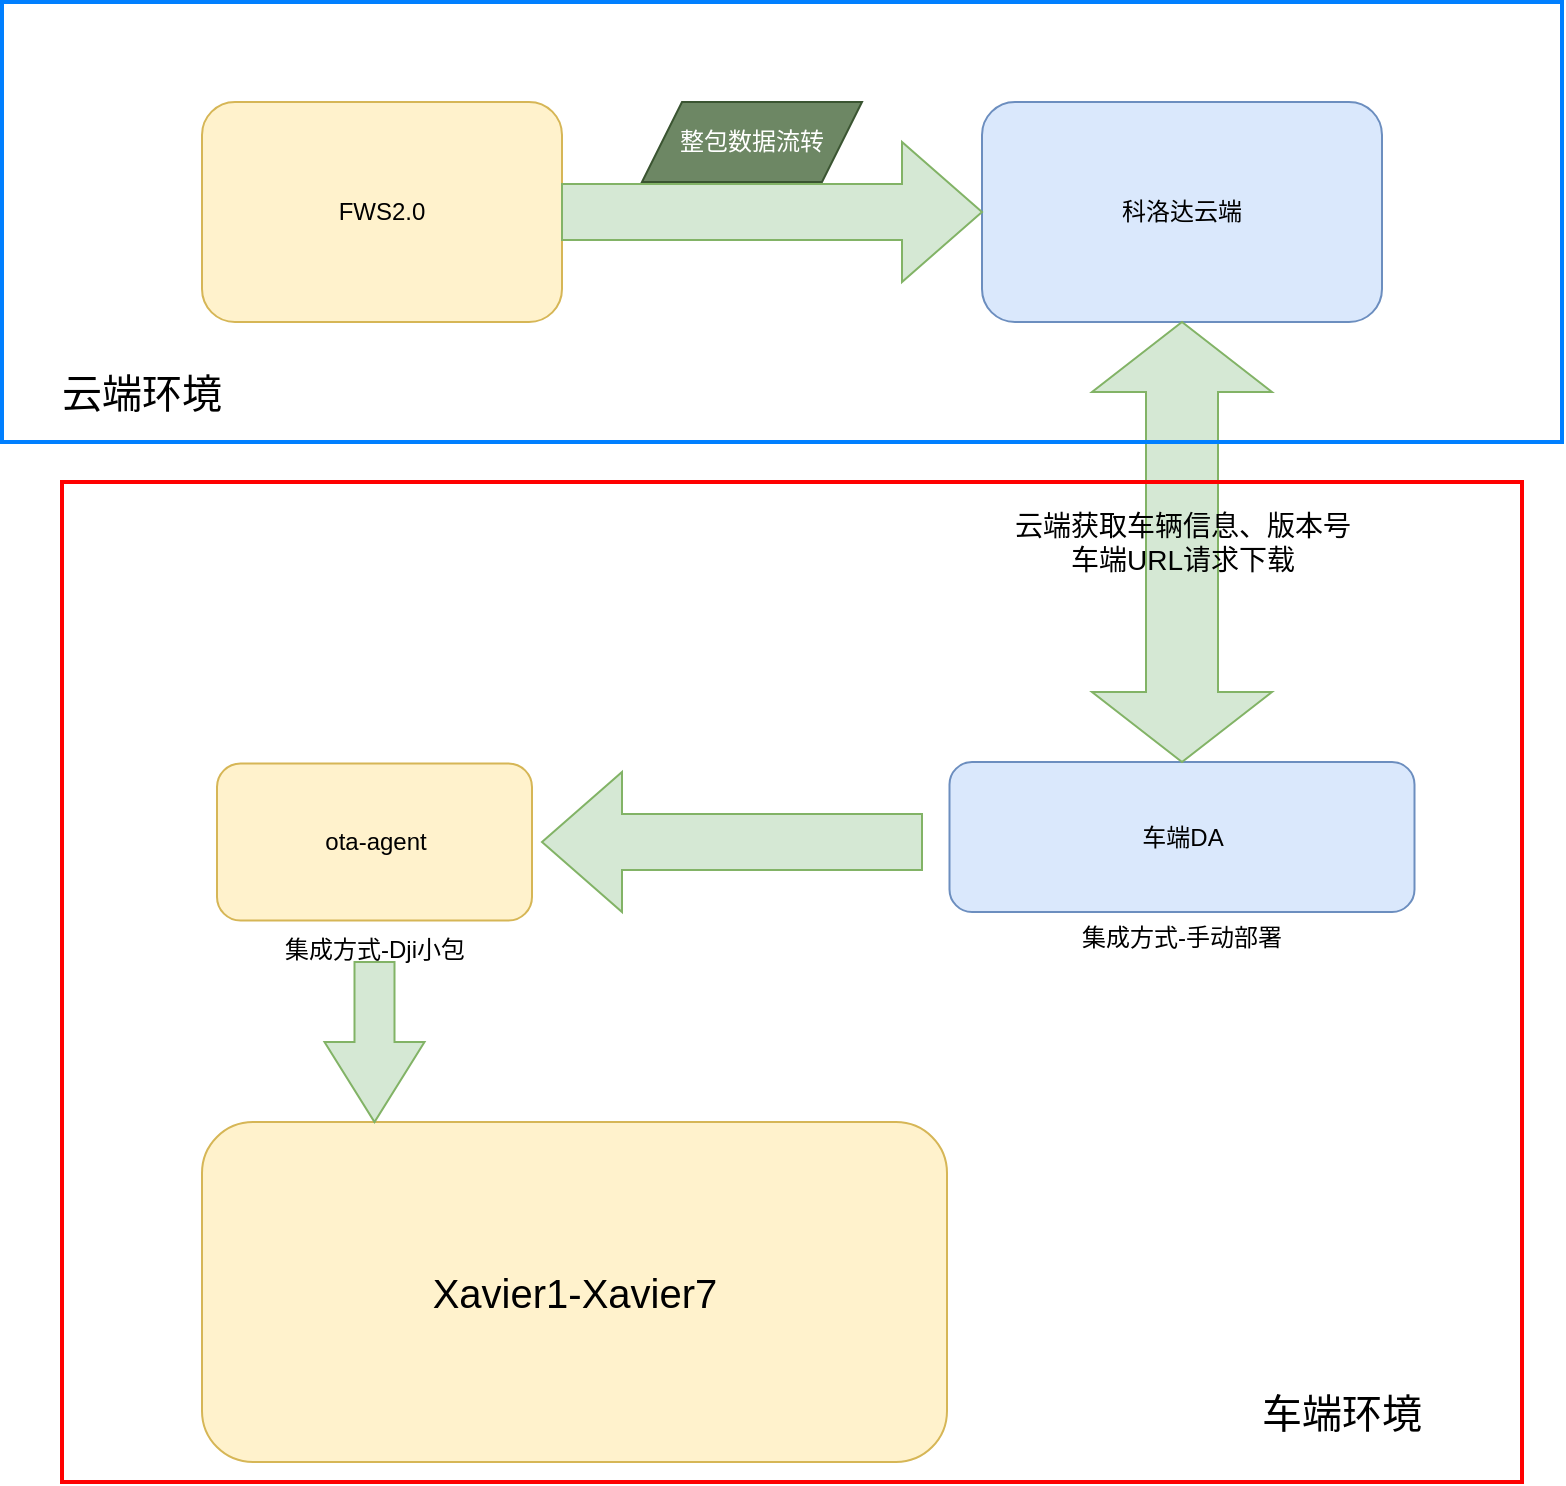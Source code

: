 <mxfile version="15.7.0" type="github">
  <diagram id="xMEIPElQcj9uThGjCPfs" name="第 1 页">
    <mxGraphModel dx="1355" dy="746" grid="1" gridSize="10" guides="1" tooltips="1" connect="1" arrows="1" fold="1" page="1" pageScale="1" pageWidth="850" pageHeight="1100" math="0" shadow="0">
      <root>
        <mxCell id="0" />
        <mxCell id="1" parent="0" />
        <mxCell id="h-DT6y0GIO_MS0DffADh-4" value="FWS2.0" style="rounded=1;whiteSpace=wrap;html=1;labelBackgroundColor=none;fillColor=#fff2cc;strokeColor=#d6b656;" parent="1" vertex="1">
          <mxGeometry x="150" y="70" width="180" height="110" as="geometry" />
        </mxCell>
        <mxCell id="h-DT6y0GIO_MS0DffADh-9" value="科洛达云端" style="rounded=1;whiteSpace=wrap;html=1;fillColor=#dae8fc;strokeColor=#6c8ebf;" parent="1" vertex="1">
          <mxGeometry x="540" y="70" width="200" height="110" as="geometry" />
        </mxCell>
        <mxCell id="h-DT6y0GIO_MS0DffADh-10" value="车端DA" style="rounded=1;whiteSpace=wrap;html=1;fillColor=#dae8fc;strokeColor=#6c8ebf;" parent="1" vertex="1">
          <mxGeometry x="523.75" y="400" width="232.5" height="75" as="geometry" />
        </mxCell>
        <mxCell id="h-DT6y0GIO_MS0DffADh-12" value="" style="html=1;shadow=0;dashed=0;align=center;verticalAlign=middle;shape=mxgraph.arrows2.arrow;dy=0.6;dx=40;notch=0;fillColor=#d5e8d4;strokeColor=#82b366;" parent="1" vertex="1">
          <mxGeometry x="330" y="90" width="210" height="70" as="geometry" />
        </mxCell>
        <mxCell id="h-DT6y0GIO_MS0DffADh-13" value="整包数据流转" style="shape=parallelogram;perimeter=parallelogramPerimeter;whiteSpace=wrap;html=1;fixedSize=1;fillColor=#6d8764;fontColor=#ffffff;strokeColor=#3A5431;" parent="1" vertex="1">
          <mxGeometry x="370" y="70" width="110" height="40" as="geometry" />
        </mxCell>
        <mxCell id="h-DT6y0GIO_MS0DffADh-16" value="云端获取车辆信息、版本号&lt;br&gt;车端URL请求下载" style="html=1;shadow=0;dashed=0;align=center;verticalAlign=middle;shape=mxgraph.arrows2.twoWayArrow;dy=0.6;dx=35;labelBackgroundColor=none;fontSize=14;direction=south;fillColor=#d5e8d4;strokeColor=#82b366;" parent="1" vertex="1">
          <mxGeometry x="595" y="180" width="90" height="220" as="geometry" />
        </mxCell>
        <mxCell id="qagPwID3bsfv2z5dnXG7-1" value="ota-agent" style="rounded=1;whiteSpace=wrap;html=1;fillColor=#fff2cc;strokeColor=#d6b656;" vertex="1" parent="1">
          <mxGeometry x="157.5" y="400.75" width="157.5" height="78.5" as="geometry" />
        </mxCell>
        <mxCell id="qagPwID3bsfv2z5dnXG7-2" value="集成方式-Dji小包" style="text;html=1;strokeColor=none;fillColor=none;align=center;verticalAlign=middle;whiteSpace=wrap;rounded=0;" vertex="1" parent="1">
          <mxGeometry x="183.75" y="479.25" width="105" height="30" as="geometry" />
        </mxCell>
        <mxCell id="qagPwID3bsfv2z5dnXG7-3" value="集成方式-手动部署" style="text;html=1;strokeColor=none;fillColor=none;align=center;verticalAlign=middle;whiteSpace=wrap;rounded=0;" vertex="1" parent="1">
          <mxGeometry x="580" y="475" width="120" height="25" as="geometry" />
        </mxCell>
        <mxCell id="qagPwID3bsfv2z5dnXG7-5" value="" style="html=1;shadow=0;dashed=0;align=center;verticalAlign=middle;shape=mxgraph.arrows2.arrow;dy=0.6;dx=40;notch=0;fillColor=#d5e8d4;strokeColor=#82b366;direction=west;" vertex="1" parent="1">
          <mxGeometry x="320" y="405" width="190" height="70" as="geometry" />
        </mxCell>
        <mxCell id="qagPwID3bsfv2z5dnXG7-6" value="Xavier1-Xavier7" style="rounded=1;whiteSpace=wrap;html=1;fillColor=#fff2cc;strokeColor=#d6b656;fontSize=20;fontStyle=0" vertex="1" parent="1">
          <mxGeometry x="150" y="580" width="372.5" height="170" as="geometry" />
        </mxCell>
        <mxCell id="qagPwID3bsfv2z5dnXG7-7" value="" style="html=1;shadow=0;dashed=0;align=center;verticalAlign=middle;shape=mxgraph.arrows2.arrow;dy=0.6;dx=40;notch=0;fillColor=#d5e8d4;strokeColor=#82b366;direction=south;" vertex="1" parent="1">
          <mxGeometry x="211.25" y="500" width="50" height="80" as="geometry" />
        </mxCell>
        <mxCell id="qagPwID3bsfv2z5dnXG7-8" value="" style="rounded=0;whiteSpace=wrap;html=1;fontSize=20;fillColor=none;strokeWidth=2;strokeColor=#FF0000;" vertex="1" parent="1">
          <mxGeometry x="80" y="260" width="730" height="500" as="geometry" />
        </mxCell>
        <mxCell id="qagPwID3bsfv2z5dnXG7-9" value="车端环境" style="text;html=1;strokeColor=none;fillColor=none;align=center;verticalAlign=middle;whiteSpace=wrap;rounded=0;fontSize=20;" vertex="1" parent="1">
          <mxGeometry x="650" y="700" width="140" height="50" as="geometry" />
        </mxCell>
        <mxCell id="qagPwID3bsfv2z5dnXG7-10" value="" style="rounded=0;whiteSpace=wrap;html=1;fontSize=20;strokeColor=#007FFF;strokeWidth=2;fillColor=none;" vertex="1" parent="1">
          <mxGeometry x="50" y="20" width="780" height="220" as="geometry" />
        </mxCell>
        <mxCell id="qagPwID3bsfv2z5dnXG7-11" value="云端环境" style="text;html=1;strokeColor=none;fillColor=none;align=center;verticalAlign=middle;whiteSpace=wrap;rounded=0;fontSize=20;" vertex="1" parent="1">
          <mxGeometry x="50" y="190" width="140" height="50" as="geometry" />
        </mxCell>
      </root>
    </mxGraphModel>
  </diagram>
</mxfile>
